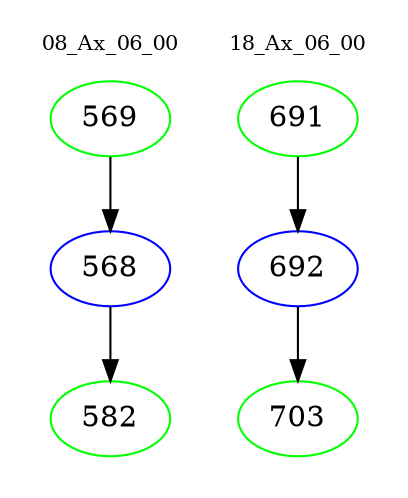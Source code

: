digraph{
subgraph cluster_0 {
color = white
label = "08_Ax_06_00";
fontsize=10;
T0_569 [label="569", color="green"]
T0_569 -> T0_568 [color="black"]
T0_568 [label="568", color="blue"]
T0_568 -> T0_582 [color="black"]
T0_582 [label="582", color="green"]
}
subgraph cluster_1 {
color = white
label = "18_Ax_06_00";
fontsize=10;
T1_691 [label="691", color="green"]
T1_691 -> T1_692 [color="black"]
T1_692 [label="692", color="blue"]
T1_692 -> T1_703 [color="black"]
T1_703 [label="703", color="green"]
}
}
